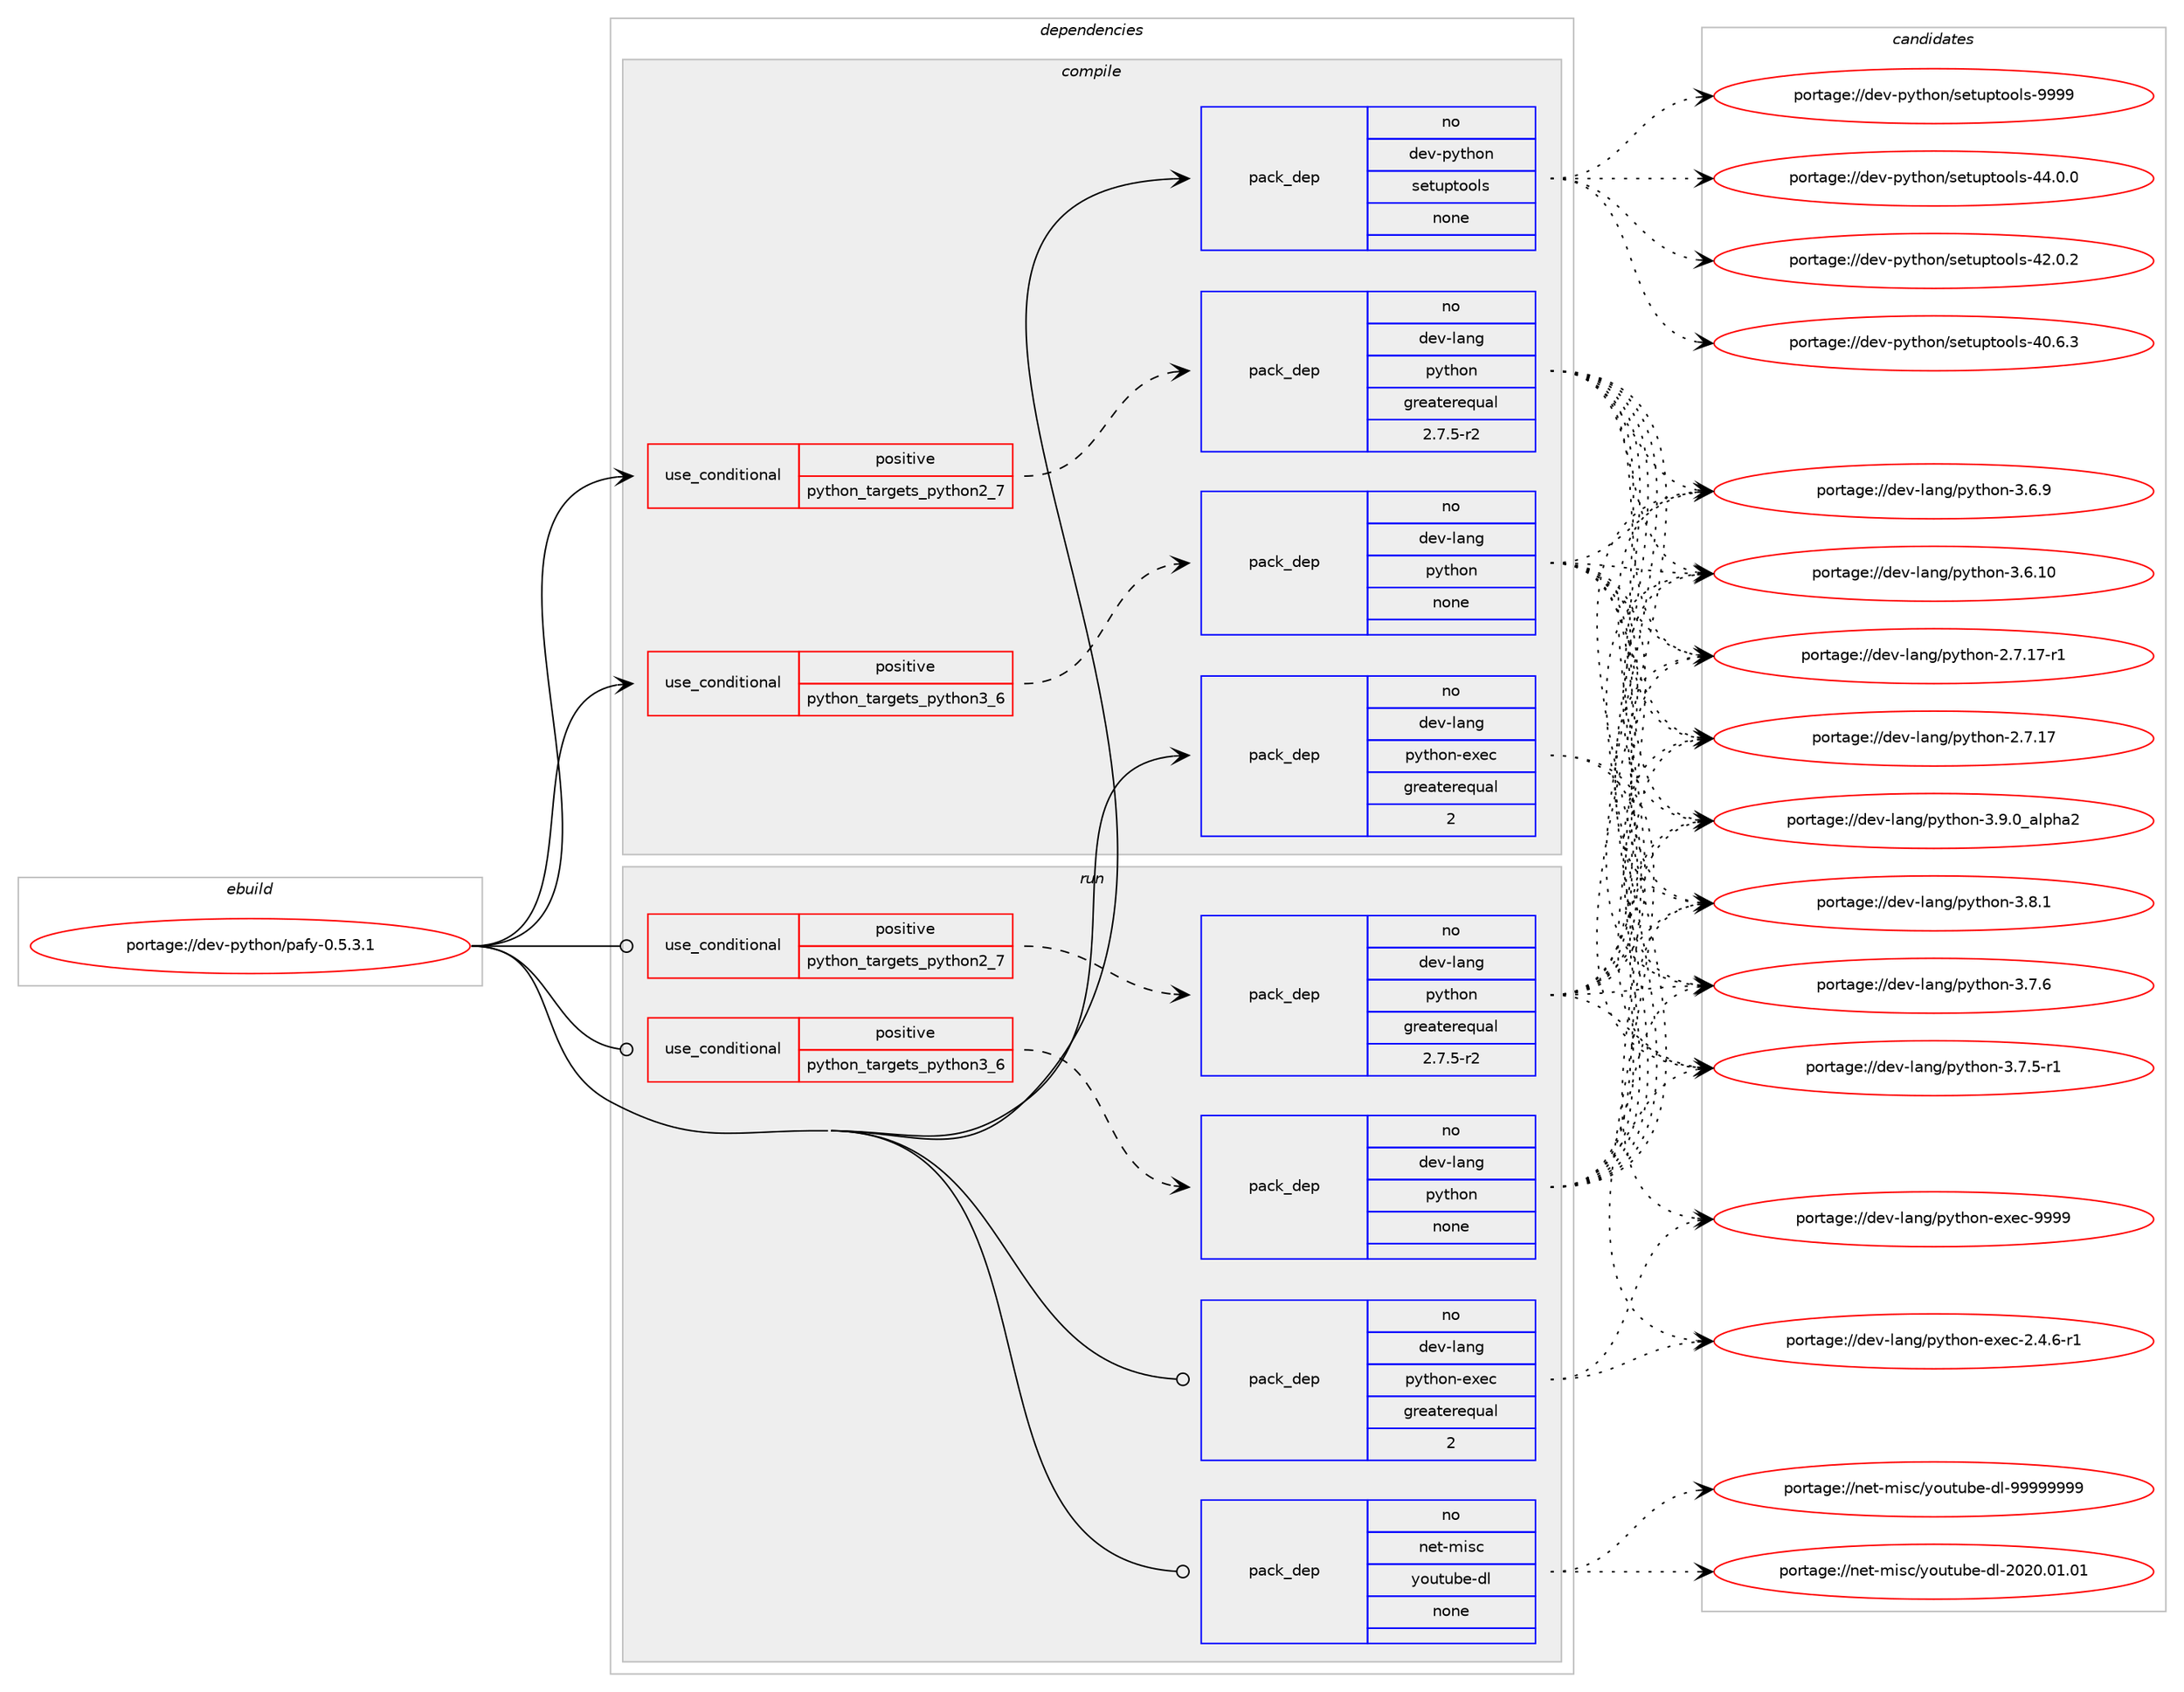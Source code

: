 digraph prolog {

# *************
# Graph options
# *************

newrank=true;
concentrate=true;
compound=true;
graph [rankdir=LR,fontname=Helvetica,fontsize=10,ranksep=1.5];#, ranksep=2.5, nodesep=0.2];
edge  [arrowhead=vee];
node  [fontname=Helvetica,fontsize=10];

# **********
# The ebuild
# **********

subgraph cluster_leftcol {
color=gray;
rank=same;
label=<<i>ebuild</i>>;
id [label="portage://dev-python/pafy-0.5.3.1", color=red, width=4, href="../dev-python/pafy-0.5.3.1.svg"];
}

# ****************
# The dependencies
# ****************

subgraph cluster_midcol {
color=gray;
label=<<i>dependencies</i>>;
subgraph cluster_compile {
fillcolor="#eeeeee";
style=filled;
label=<<i>compile</i>>;
subgraph cond111479 {
dependency444508 [label=<<TABLE BORDER="0" CELLBORDER="1" CELLSPACING="0" CELLPADDING="4"><TR><TD ROWSPAN="3" CELLPADDING="10">use_conditional</TD></TR><TR><TD>positive</TD></TR><TR><TD>python_targets_python2_7</TD></TR></TABLE>>, shape=none, color=red];
subgraph pack328059 {
dependency444509 [label=<<TABLE BORDER="0" CELLBORDER="1" CELLSPACING="0" CELLPADDING="4" WIDTH="220"><TR><TD ROWSPAN="6" CELLPADDING="30">pack_dep</TD></TR><TR><TD WIDTH="110">no</TD></TR><TR><TD>dev-lang</TD></TR><TR><TD>python</TD></TR><TR><TD>greaterequal</TD></TR><TR><TD>2.7.5-r2</TD></TR></TABLE>>, shape=none, color=blue];
}
dependency444508:e -> dependency444509:w [weight=20,style="dashed",arrowhead="vee"];
}
id:e -> dependency444508:w [weight=20,style="solid",arrowhead="vee"];
subgraph cond111480 {
dependency444510 [label=<<TABLE BORDER="0" CELLBORDER="1" CELLSPACING="0" CELLPADDING="4"><TR><TD ROWSPAN="3" CELLPADDING="10">use_conditional</TD></TR><TR><TD>positive</TD></TR><TR><TD>python_targets_python3_6</TD></TR></TABLE>>, shape=none, color=red];
subgraph pack328060 {
dependency444511 [label=<<TABLE BORDER="0" CELLBORDER="1" CELLSPACING="0" CELLPADDING="4" WIDTH="220"><TR><TD ROWSPAN="6" CELLPADDING="30">pack_dep</TD></TR><TR><TD WIDTH="110">no</TD></TR><TR><TD>dev-lang</TD></TR><TR><TD>python</TD></TR><TR><TD>none</TD></TR><TR><TD></TD></TR></TABLE>>, shape=none, color=blue];
}
dependency444510:e -> dependency444511:w [weight=20,style="dashed",arrowhead="vee"];
}
id:e -> dependency444510:w [weight=20,style="solid",arrowhead="vee"];
subgraph pack328061 {
dependency444512 [label=<<TABLE BORDER="0" CELLBORDER="1" CELLSPACING="0" CELLPADDING="4" WIDTH="220"><TR><TD ROWSPAN="6" CELLPADDING="30">pack_dep</TD></TR><TR><TD WIDTH="110">no</TD></TR><TR><TD>dev-lang</TD></TR><TR><TD>python-exec</TD></TR><TR><TD>greaterequal</TD></TR><TR><TD>2</TD></TR></TABLE>>, shape=none, color=blue];
}
id:e -> dependency444512:w [weight=20,style="solid",arrowhead="vee"];
subgraph pack328062 {
dependency444513 [label=<<TABLE BORDER="0" CELLBORDER="1" CELLSPACING="0" CELLPADDING="4" WIDTH="220"><TR><TD ROWSPAN="6" CELLPADDING="30">pack_dep</TD></TR><TR><TD WIDTH="110">no</TD></TR><TR><TD>dev-python</TD></TR><TR><TD>setuptools</TD></TR><TR><TD>none</TD></TR><TR><TD></TD></TR></TABLE>>, shape=none, color=blue];
}
id:e -> dependency444513:w [weight=20,style="solid",arrowhead="vee"];
}
subgraph cluster_compileandrun {
fillcolor="#eeeeee";
style=filled;
label=<<i>compile and run</i>>;
}
subgraph cluster_run {
fillcolor="#eeeeee";
style=filled;
label=<<i>run</i>>;
subgraph cond111481 {
dependency444514 [label=<<TABLE BORDER="0" CELLBORDER="1" CELLSPACING="0" CELLPADDING="4"><TR><TD ROWSPAN="3" CELLPADDING="10">use_conditional</TD></TR><TR><TD>positive</TD></TR><TR><TD>python_targets_python2_7</TD></TR></TABLE>>, shape=none, color=red];
subgraph pack328063 {
dependency444515 [label=<<TABLE BORDER="0" CELLBORDER="1" CELLSPACING="0" CELLPADDING="4" WIDTH="220"><TR><TD ROWSPAN="6" CELLPADDING="30">pack_dep</TD></TR><TR><TD WIDTH="110">no</TD></TR><TR><TD>dev-lang</TD></TR><TR><TD>python</TD></TR><TR><TD>greaterequal</TD></TR><TR><TD>2.7.5-r2</TD></TR></TABLE>>, shape=none, color=blue];
}
dependency444514:e -> dependency444515:w [weight=20,style="dashed",arrowhead="vee"];
}
id:e -> dependency444514:w [weight=20,style="solid",arrowhead="odot"];
subgraph cond111482 {
dependency444516 [label=<<TABLE BORDER="0" CELLBORDER="1" CELLSPACING="0" CELLPADDING="4"><TR><TD ROWSPAN="3" CELLPADDING="10">use_conditional</TD></TR><TR><TD>positive</TD></TR><TR><TD>python_targets_python3_6</TD></TR></TABLE>>, shape=none, color=red];
subgraph pack328064 {
dependency444517 [label=<<TABLE BORDER="0" CELLBORDER="1" CELLSPACING="0" CELLPADDING="4" WIDTH="220"><TR><TD ROWSPAN="6" CELLPADDING="30">pack_dep</TD></TR><TR><TD WIDTH="110">no</TD></TR><TR><TD>dev-lang</TD></TR><TR><TD>python</TD></TR><TR><TD>none</TD></TR><TR><TD></TD></TR></TABLE>>, shape=none, color=blue];
}
dependency444516:e -> dependency444517:w [weight=20,style="dashed",arrowhead="vee"];
}
id:e -> dependency444516:w [weight=20,style="solid",arrowhead="odot"];
subgraph pack328065 {
dependency444518 [label=<<TABLE BORDER="0" CELLBORDER="1" CELLSPACING="0" CELLPADDING="4" WIDTH="220"><TR><TD ROWSPAN="6" CELLPADDING="30">pack_dep</TD></TR><TR><TD WIDTH="110">no</TD></TR><TR><TD>dev-lang</TD></TR><TR><TD>python-exec</TD></TR><TR><TD>greaterequal</TD></TR><TR><TD>2</TD></TR></TABLE>>, shape=none, color=blue];
}
id:e -> dependency444518:w [weight=20,style="solid",arrowhead="odot"];
subgraph pack328066 {
dependency444519 [label=<<TABLE BORDER="0" CELLBORDER="1" CELLSPACING="0" CELLPADDING="4" WIDTH="220"><TR><TD ROWSPAN="6" CELLPADDING="30">pack_dep</TD></TR><TR><TD WIDTH="110">no</TD></TR><TR><TD>net-misc</TD></TR><TR><TD>youtube-dl</TD></TR><TR><TD>none</TD></TR><TR><TD></TD></TR></TABLE>>, shape=none, color=blue];
}
id:e -> dependency444519:w [weight=20,style="solid",arrowhead="odot"];
}
}

# **************
# The candidates
# **************

subgraph cluster_choices {
rank=same;
color=gray;
label=<<i>candidates</i>>;

subgraph choice328059 {
color=black;
nodesep=1;
choice10010111845108971101034711212111610411111045514657464895971081121049750 [label="portage://dev-lang/python-3.9.0_alpha2", color=red, width=4,href="../dev-lang/python-3.9.0_alpha2.svg"];
choice100101118451089711010347112121116104111110455146564649 [label="portage://dev-lang/python-3.8.1", color=red, width=4,href="../dev-lang/python-3.8.1.svg"];
choice100101118451089711010347112121116104111110455146554654 [label="portage://dev-lang/python-3.7.6", color=red, width=4,href="../dev-lang/python-3.7.6.svg"];
choice1001011184510897110103471121211161041111104551465546534511449 [label="portage://dev-lang/python-3.7.5-r1", color=red, width=4,href="../dev-lang/python-3.7.5-r1.svg"];
choice100101118451089711010347112121116104111110455146544657 [label="portage://dev-lang/python-3.6.9", color=red, width=4,href="../dev-lang/python-3.6.9.svg"];
choice10010111845108971101034711212111610411111045514654464948 [label="portage://dev-lang/python-3.6.10", color=red, width=4,href="../dev-lang/python-3.6.10.svg"];
choice100101118451089711010347112121116104111110455046554649554511449 [label="portage://dev-lang/python-2.7.17-r1", color=red, width=4,href="../dev-lang/python-2.7.17-r1.svg"];
choice10010111845108971101034711212111610411111045504655464955 [label="portage://dev-lang/python-2.7.17", color=red, width=4,href="../dev-lang/python-2.7.17.svg"];
dependency444509:e -> choice10010111845108971101034711212111610411111045514657464895971081121049750:w [style=dotted,weight="100"];
dependency444509:e -> choice100101118451089711010347112121116104111110455146564649:w [style=dotted,weight="100"];
dependency444509:e -> choice100101118451089711010347112121116104111110455146554654:w [style=dotted,weight="100"];
dependency444509:e -> choice1001011184510897110103471121211161041111104551465546534511449:w [style=dotted,weight="100"];
dependency444509:e -> choice100101118451089711010347112121116104111110455146544657:w [style=dotted,weight="100"];
dependency444509:e -> choice10010111845108971101034711212111610411111045514654464948:w [style=dotted,weight="100"];
dependency444509:e -> choice100101118451089711010347112121116104111110455046554649554511449:w [style=dotted,weight="100"];
dependency444509:e -> choice10010111845108971101034711212111610411111045504655464955:w [style=dotted,weight="100"];
}
subgraph choice328060 {
color=black;
nodesep=1;
choice10010111845108971101034711212111610411111045514657464895971081121049750 [label="portage://dev-lang/python-3.9.0_alpha2", color=red, width=4,href="../dev-lang/python-3.9.0_alpha2.svg"];
choice100101118451089711010347112121116104111110455146564649 [label="portage://dev-lang/python-3.8.1", color=red, width=4,href="../dev-lang/python-3.8.1.svg"];
choice100101118451089711010347112121116104111110455146554654 [label="portage://dev-lang/python-3.7.6", color=red, width=4,href="../dev-lang/python-3.7.6.svg"];
choice1001011184510897110103471121211161041111104551465546534511449 [label="portage://dev-lang/python-3.7.5-r1", color=red, width=4,href="../dev-lang/python-3.7.5-r1.svg"];
choice100101118451089711010347112121116104111110455146544657 [label="portage://dev-lang/python-3.6.9", color=red, width=4,href="../dev-lang/python-3.6.9.svg"];
choice10010111845108971101034711212111610411111045514654464948 [label="portage://dev-lang/python-3.6.10", color=red, width=4,href="../dev-lang/python-3.6.10.svg"];
choice100101118451089711010347112121116104111110455046554649554511449 [label="portage://dev-lang/python-2.7.17-r1", color=red, width=4,href="../dev-lang/python-2.7.17-r1.svg"];
choice10010111845108971101034711212111610411111045504655464955 [label="portage://dev-lang/python-2.7.17", color=red, width=4,href="../dev-lang/python-2.7.17.svg"];
dependency444511:e -> choice10010111845108971101034711212111610411111045514657464895971081121049750:w [style=dotted,weight="100"];
dependency444511:e -> choice100101118451089711010347112121116104111110455146564649:w [style=dotted,weight="100"];
dependency444511:e -> choice100101118451089711010347112121116104111110455146554654:w [style=dotted,weight="100"];
dependency444511:e -> choice1001011184510897110103471121211161041111104551465546534511449:w [style=dotted,weight="100"];
dependency444511:e -> choice100101118451089711010347112121116104111110455146544657:w [style=dotted,weight="100"];
dependency444511:e -> choice10010111845108971101034711212111610411111045514654464948:w [style=dotted,weight="100"];
dependency444511:e -> choice100101118451089711010347112121116104111110455046554649554511449:w [style=dotted,weight="100"];
dependency444511:e -> choice10010111845108971101034711212111610411111045504655464955:w [style=dotted,weight="100"];
}
subgraph choice328061 {
color=black;
nodesep=1;
choice10010111845108971101034711212111610411111045101120101994557575757 [label="portage://dev-lang/python-exec-9999", color=red, width=4,href="../dev-lang/python-exec-9999.svg"];
choice10010111845108971101034711212111610411111045101120101994550465246544511449 [label="portage://dev-lang/python-exec-2.4.6-r1", color=red, width=4,href="../dev-lang/python-exec-2.4.6-r1.svg"];
dependency444512:e -> choice10010111845108971101034711212111610411111045101120101994557575757:w [style=dotted,weight="100"];
dependency444512:e -> choice10010111845108971101034711212111610411111045101120101994550465246544511449:w [style=dotted,weight="100"];
}
subgraph choice328062 {
color=black;
nodesep=1;
choice10010111845112121116104111110471151011161171121161111111081154557575757 [label="portage://dev-python/setuptools-9999", color=red, width=4,href="../dev-python/setuptools-9999.svg"];
choice100101118451121211161041111104711510111611711211611111110811545525246484648 [label="portage://dev-python/setuptools-44.0.0", color=red, width=4,href="../dev-python/setuptools-44.0.0.svg"];
choice100101118451121211161041111104711510111611711211611111110811545525046484650 [label="portage://dev-python/setuptools-42.0.2", color=red, width=4,href="../dev-python/setuptools-42.0.2.svg"];
choice100101118451121211161041111104711510111611711211611111110811545524846544651 [label="portage://dev-python/setuptools-40.6.3", color=red, width=4,href="../dev-python/setuptools-40.6.3.svg"];
dependency444513:e -> choice10010111845112121116104111110471151011161171121161111111081154557575757:w [style=dotted,weight="100"];
dependency444513:e -> choice100101118451121211161041111104711510111611711211611111110811545525246484648:w [style=dotted,weight="100"];
dependency444513:e -> choice100101118451121211161041111104711510111611711211611111110811545525046484650:w [style=dotted,weight="100"];
dependency444513:e -> choice100101118451121211161041111104711510111611711211611111110811545524846544651:w [style=dotted,weight="100"];
}
subgraph choice328063 {
color=black;
nodesep=1;
choice10010111845108971101034711212111610411111045514657464895971081121049750 [label="portage://dev-lang/python-3.9.0_alpha2", color=red, width=4,href="../dev-lang/python-3.9.0_alpha2.svg"];
choice100101118451089711010347112121116104111110455146564649 [label="portage://dev-lang/python-3.8.1", color=red, width=4,href="../dev-lang/python-3.8.1.svg"];
choice100101118451089711010347112121116104111110455146554654 [label="portage://dev-lang/python-3.7.6", color=red, width=4,href="../dev-lang/python-3.7.6.svg"];
choice1001011184510897110103471121211161041111104551465546534511449 [label="portage://dev-lang/python-3.7.5-r1", color=red, width=4,href="../dev-lang/python-3.7.5-r1.svg"];
choice100101118451089711010347112121116104111110455146544657 [label="portage://dev-lang/python-3.6.9", color=red, width=4,href="../dev-lang/python-3.6.9.svg"];
choice10010111845108971101034711212111610411111045514654464948 [label="portage://dev-lang/python-3.6.10", color=red, width=4,href="../dev-lang/python-3.6.10.svg"];
choice100101118451089711010347112121116104111110455046554649554511449 [label="portage://dev-lang/python-2.7.17-r1", color=red, width=4,href="../dev-lang/python-2.7.17-r1.svg"];
choice10010111845108971101034711212111610411111045504655464955 [label="portage://dev-lang/python-2.7.17", color=red, width=4,href="../dev-lang/python-2.7.17.svg"];
dependency444515:e -> choice10010111845108971101034711212111610411111045514657464895971081121049750:w [style=dotted,weight="100"];
dependency444515:e -> choice100101118451089711010347112121116104111110455146564649:w [style=dotted,weight="100"];
dependency444515:e -> choice100101118451089711010347112121116104111110455146554654:w [style=dotted,weight="100"];
dependency444515:e -> choice1001011184510897110103471121211161041111104551465546534511449:w [style=dotted,weight="100"];
dependency444515:e -> choice100101118451089711010347112121116104111110455146544657:w [style=dotted,weight="100"];
dependency444515:e -> choice10010111845108971101034711212111610411111045514654464948:w [style=dotted,weight="100"];
dependency444515:e -> choice100101118451089711010347112121116104111110455046554649554511449:w [style=dotted,weight="100"];
dependency444515:e -> choice10010111845108971101034711212111610411111045504655464955:w [style=dotted,weight="100"];
}
subgraph choice328064 {
color=black;
nodesep=1;
choice10010111845108971101034711212111610411111045514657464895971081121049750 [label="portage://dev-lang/python-3.9.0_alpha2", color=red, width=4,href="../dev-lang/python-3.9.0_alpha2.svg"];
choice100101118451089711010347112121116104111110455146564649 [label="portage://dev-lang/python-3.8.1", color=red, width=4,href="../dev-lang/python-3.8.1.svg"];
choice100101118451089711010347112121116104111110455146554654 [label="portage://dev-lang/python-3.7.6", color=red, width=4,href="../dev-lang/python-3.7.6.svg"];
choice1001011184510897110103471121211161041111104551465546534511449 [label="portage://dev-lang/python-3.7.5-r1", color=red, width=4,href="../dev-lang/python-3.7.5-r1.svg"];
choice100101118451089711010347112121116104111110455146544657 [label="portage://dev-lang/python-3.6.9", color=red, width=4,href="../dev-lang/python-3.6.9.svg"];
choice10010111845108971101034711212111610411111045514654464948 [label="portage://dev-lang/python-3.6.10", color=red, width=4,href="../dev-lang/python-3.6.10.svg"];
choice100101118451089711010347112121116104111110455046554649554511449 [label="portage://dev-lang/python-2.7.17-r1", color=red, width=4,href="../dev-lang/python-2.7.17-r1.svg"];
choice10010111845108971101034711212111610411111045504655464955 [label="portage://dev-lang/python-2.7.17", color=red, width=4,href="../dev-lang/python-2.7.17.svg"];
dependency444517:e -> choice10010111845108971101034711212111610411111045514657464895971081121049750:w [style=dotted,weight="100"];
dependency444517:e -> choice100101118451089711010347112121116104111110455146564649:w [style=dotted,weight="100"];
dependency444517:e -> choice100101118451089711010347112121116104111110455146554654:w [style=dotted,weight="100"];
dependency444517:e -> choice1001011184510897110103471121211161041111104551465546534511449:w [style=dotted,weight="100"];
dependency444517:e -> choice100101118451089711010347112121116104111110455146544657:w [style=dotted,weight="100"];
dependency444517:e -> choice10010111845108971101034711212111610411111045514654464948:w [style=dotted,weight="100"];
dependency444517:e -> choice100101118451089711010347112121116104111110455046554649554511449:w [style=dotted,weight="100"];
dependency444517:e -> choice10010111845108971101034711212111610411111045504655464955:w [style=dotted,weight="100"];
}
subgraph choice328065 {
color=black;
nodesep=1;
choice10010111845108971101034711212111610411111045101120101994557575757 [label="portage://dev-lang/python-exec-9999", color=red, width=4,href="../dev-lang/python-exec-9999.svg"];
choice10010111845108971101034711212111610411111045101120101994550465246544511449 [label="portage://dev-lang/python-exec-2.4.6-r1", color=red, width=4,href="../dev-lang/python-exec-2.4.6-r1.svg"];
dependency444518:e -> choice10010111845108971101034711212111610411111045101120101994557575757:w [style=dotted,weight="100"];
dependency444518:e -> choice10010111845108971101034711212111610411111045101120101994550465246544511449:w [style=dotted,weight="100"];
}
subgraph choice328066 {
color=black;
nodesep=1;
choice1101011164510910511599471211111171161179810145100108455757575757575757 [label="portage://net-misc/youtube-dl-99999999", color=red, width=4,href="../net-misc/youtube-dl-99999999.svg"];
choice11010111645109105115994712111111711611798101451001084550485048464849464849 [label="portage://net-misc/youtube-dl-2020.01.01", color=red, width=4,href="../net-misc/youtube-dl-2020.01.01.svg"];
dependency444519:e -> choice1101011164510910511599471211111171161179810145100108455757575757575757:w [style=dotted,weight="100"];
dependency444519:e -> choice11010111645109105115994712111111711611798101451001084550485048464849464849:w [style=dotted,weight="100"];
}
}

}

